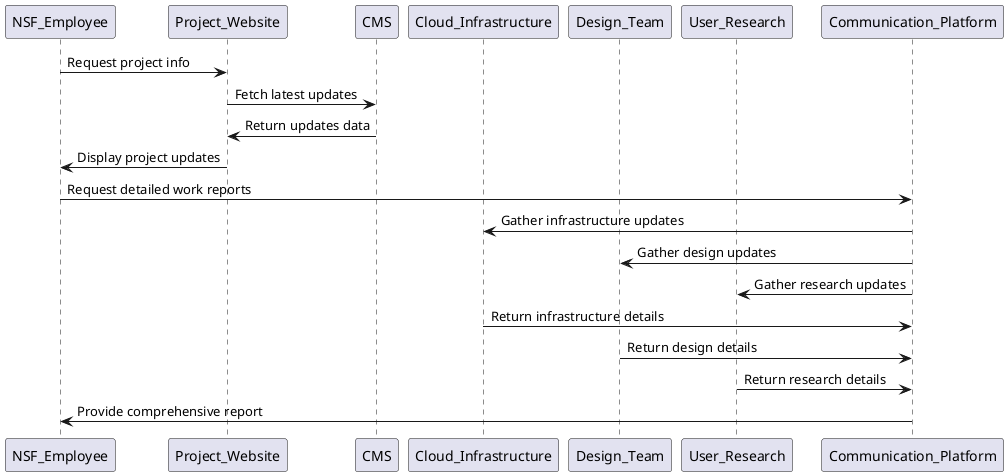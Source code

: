 @startuml
participant NSF_Employee as employee
participant Project_Website as website
participant CMS as cms
participant Cloud_Infrastructure as cloud
participant Design_Team as design
participant User_Research as research
participant Communication_Platform as comms

employee -> website: Request project info
website -> cms: Fetch latest updates
cms -> website: Return updates data
website -> employee: Display project updates

employee -> comms: Request detailed work reports
comms -> cloud: Gather infrastructure updates
comms -> design: Gather design updates
comms -> research: Gather research updates
cloud -> comms: Return infrastructure details
design -> comms: Return design details
research -> comms: Return research details
comms -> employee: Provide comprehensive report

@enduml